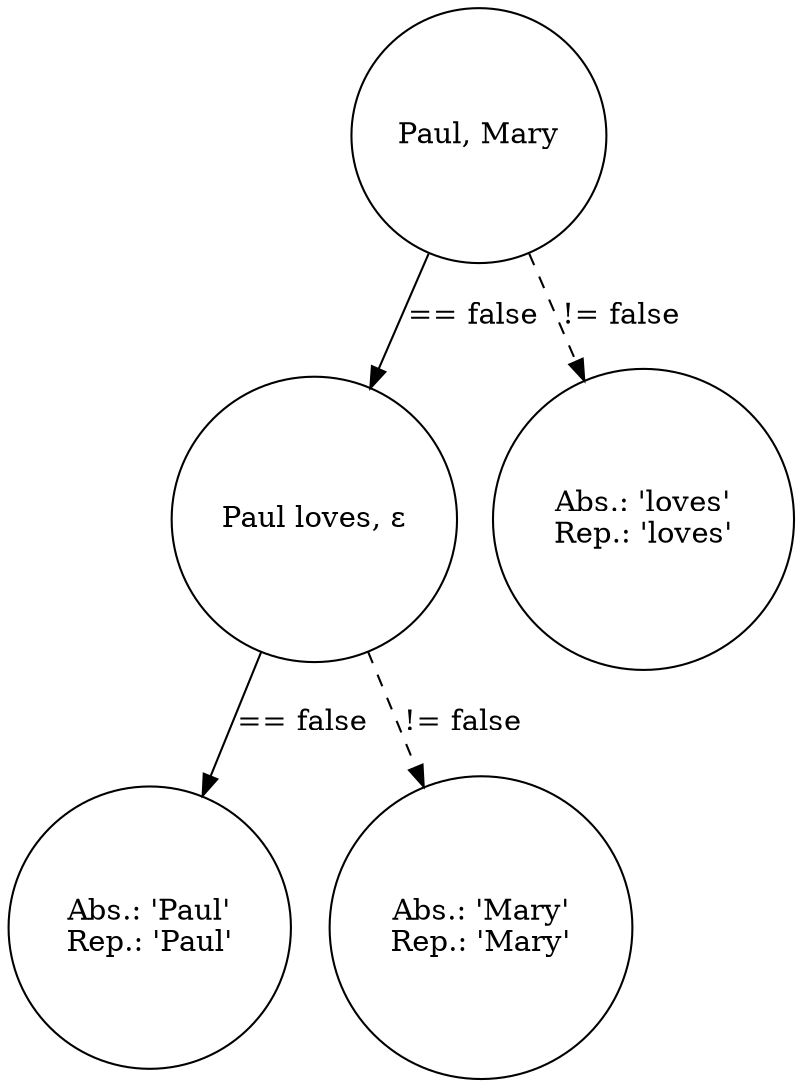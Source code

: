 digraph g {

	s0 [shape="circle" label="Paul, Mary"];
	s1 [shape="circle" label="Paul loves, ε"];
	s2 [shape="circle" label="Abs.: 'loves'
Rep.: 'loves'"];
	s3 [shape="circle" label="Abs.: 'Paul'
Rep.: 'Paul'"];
	s4 [shape="circle" label="Abs.: 'Mary'
Rep.: 'Mary'"];
	s0 -> s1 [label="== false"];
	s0 -> s2 [style="dashed" label="!= false"];
	s1 -> s3 [label="== false"];
	s1 -> s4 [style="dashed" label="!= false"];

}
